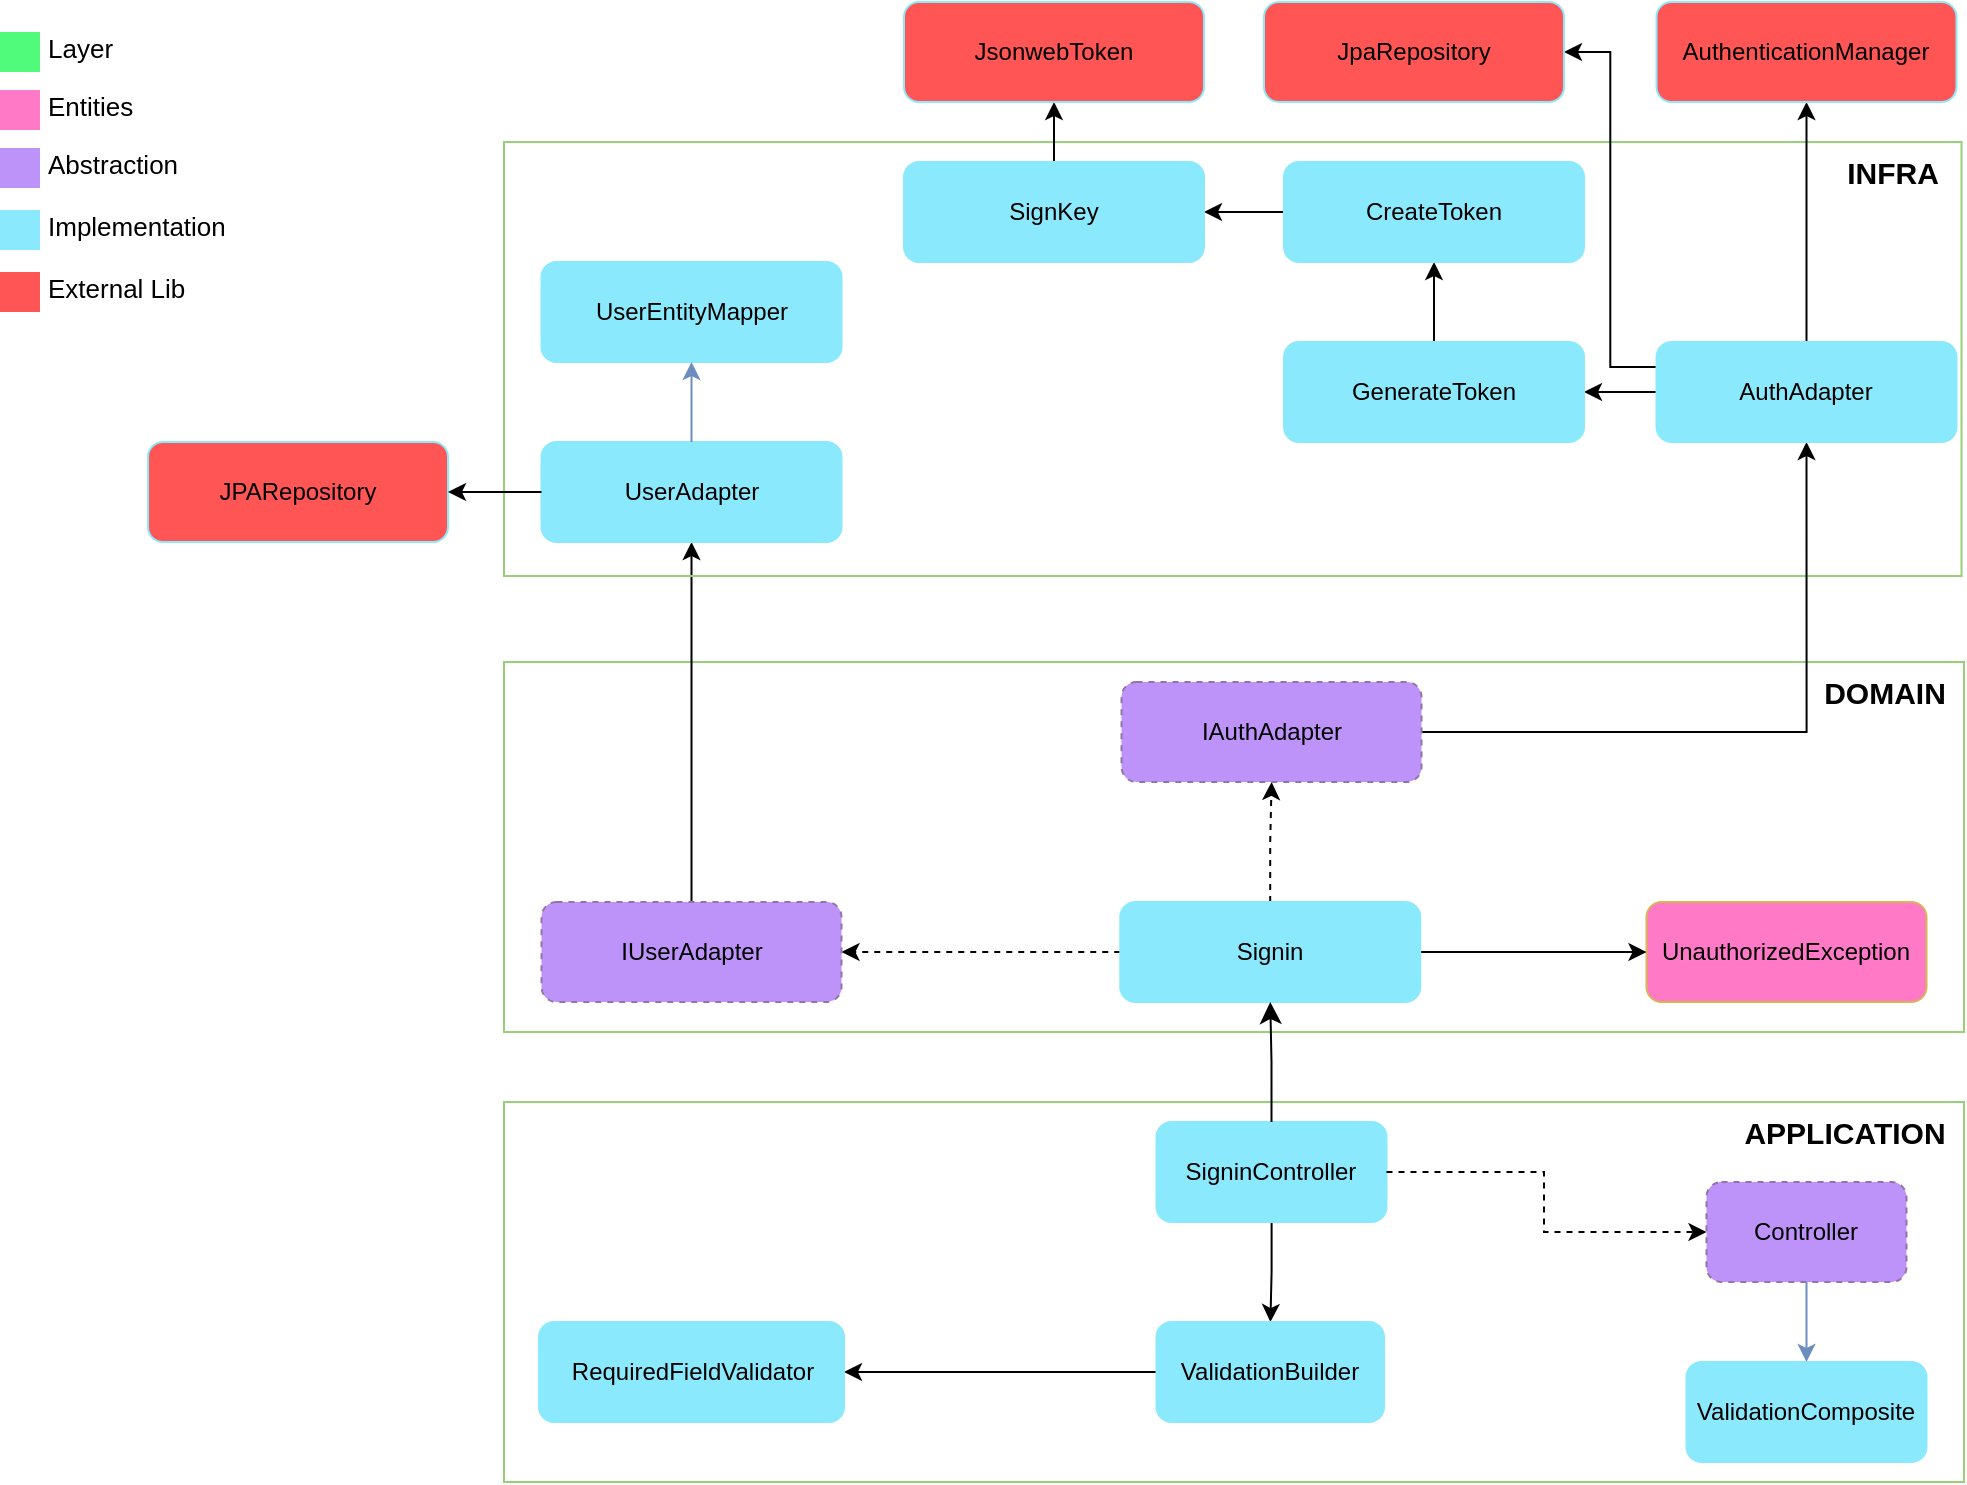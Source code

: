 <mxfile version="22.1.22" type="embed">
  <diagram id="EUNj880BrhCWBs-la3PF" name="Page-1">
    <mxGraphModel dx="1388" dy="461" grid="1" gridSize="10" guides="1" tooltips="1" connect="1" arrows="1" fold="1" page="1" pageScale="1" pageWidth="850" pageHeight="1100" math="0" shadow="0">
      <root>
        <mxCell id="0" />
        <mxCell id="1" parent="0" />
        <mxCell id="5" value="" style="rounded=0;whiteSpace=wrap;html=1;strokeColor=#97D077;fillColor=none;" parent="1" vertex="1">
          <mxGeometry x="120" y="780" width="730" height="190" as="geometry" />
        </mxCell>
        <mxCell id="8" value="Controller" style="rounded=1;whiteSpace=wrap;html=1;strokeColor=#9673a6;fillColor=#BD93F9;dashed=1;" parent="1" vertex="1">
          <mxGeometry x="721.25" y="820" width="100" height="50" as="geometry" />
        </mxCell>
        <mxCell id="9" value="ValidationComposite" style="rounded=1;whiteSpace=wrap;html=1;strokeColor=#8BE9FD;fillColor=#8BE9FD;" parent="1" vertex="1">
          <mxGeometry x="711.25" y="910" width="120" height="50" as="geometry" />
        </mxCell>
        <mxCell id="197" value="" style="edgeStyle=orthogonalEdgeStyle;rounded=0;orthogonalLoop=1;jettySize=auto;html=1;" parent="1" source="11" target="141" edge="1">
          <mxGeometry relative="1" as="geometry" />
        </mxCell>
        <mxCell id="11" value="SigninController" style="rounded=1;whiteSpace=wrap;html=1;strokeColor=#8BE9FD;fillColor=#8BE9FD;" parent="1" vertex="1">
          <mxGeometry x="446.25" y="790" width="115" height="50" as="geometry" />
        </mxCell>
        <mxCell id="57" value="&lt;span style=&quot;font-size: 15px;&quot;&gt;&lt;b&gt;APPLICATION&lt;br&gt;&lt;/b&gt;&lt;/span&gt;" style="text;html=1;align=center;verticalAlign=middle;resizable=0;points=[];autosize=1;strokeColor=none;fillColor=none;" parent="1" vertex="1">
          <mxGeometry x="730" y="780" width="120" height="30" as="geometry" />
        </mxCell>
        <mxCell id="58" value="" style="rounded=0;whiteSpace=wrap;html=1;strokeColor=#97D077;fillColor=none;" parent="1" vertex="1">
          <mxGeometry x="120" y="560" width="730" height="185" as="geometry" />
        </mxCell>
        <mxCell id="73" value="&lt;span style=&quot;font-size: 15px;&quot;&gt;&lt;b&gt;DOMAIN&lt;/b&gt;&lt;/span&gt;" style="text;html=1;align=center;verticalAlign=middle;resizable=0;points=[];autosize=1;strokeColor=none;fillColor=none;" parent="1" vertex="1">
          <mxGeometry x="770" y="560" width="80" height="30" as="geometry" />
        </mxCell>
        <mxCell id="79" value="UnauthorizedException" style="rounded=1;whiteSpace=wrap;html=1;strokeColor=#d6b656;fillColor=#FF79C6;" parent="1" vertex="1">
          <mxGeometry x="691.25" y="680" width="140" height="50" as="geometry" />
        </mxCell>
        <mxCell id="201" value="" style="edgeStyle=orthogonalEdgeStyle;rounded=0;orthogonalLoop=1;jettySize=auto;html=1;" edge="1" parent="1" source="81" target="79">
          <mxGeometry relative="1" as="geometry" />
        </mxCell>
        <mxCell id="202" value="" style="edgeStyle=orthogonalEdgeStyle;rounded=0;orthogonalLoop=1;jettySize=auto;html=1;dashed=1;" edge="1" parent="1" source="81" target="104">
          <mxGeometry relative="1" as="geometry" />
        </mxCell>
        <mxCell id="203" value="" style="edgeStyle=orthogonalEdgeStyle;rounded=0;orthogonalLoop=1;jettySize=auto;html=1;dashed=1;" edge="1" parent="1" source="81" target="178">
          <mxGeometry relative="1" as="geometry" />
        </mxCell>
        <mxCell id="81" value="Signin" style="rounded=1;whiteSpace=wrap;html=1;strokeColor=#8BE9FD;fillColor=#8BE9FD;" parent="1" vertex="1">
          <mxGeometry x="428.13" y="680" width="150" height="50" as="geometry" />
        </mxCell>
        <mxCell id="93" value="" style="rounded=0;whiteSpace=wrap;html=1;strokeColor=none;strokeWidth=3;fillColor=#FF79C6;fontSize=13;fontColor=#F8F8F2;align=right;" parent="1" vertex="1">
          <mxGeometry x="-132" y="274" width="20" height="20" as="geometry" />
        </mxCell>
        <mxCell id="94" value="&lt;font color=&quot;#000000&quot;&gt;Entities&lt;/font&gt;" style="text;html=1;resizable=0;points=[];autosize=1;align=left;verticalAlign=middle;spacingTop=-4;fontSize=13;fontColor=#F8F8F2;" parent="1" vertex="1">
          <mxGeometry x="-110" y="274" width="70" height="20" as="geometry" />
        </mxCell>
        <mxCell id="95" value="" style="rounded=0;whiteSpace=wrap;html=1;strokeColor=none;strokeWidth=3;fillColor=#BD93F9;fontSize=13;fontColor=#F8F8F2;align=right;" parent="1" vertex="1">
          <mxGeometry x="-132" y="303" width="20" height="20" as="geometry" />
        </mxCell>
        <mxCell id="96" value="&lt;font color=&quot;#000000&quot;&gt;Abstraction&lt;/font&gt;" style="text;html=1;resizable=0;points=[];autosize=1;align=left;verticalAlign=middle;spacingTop=-4;fontSize=13;fontColor=#F8F8F2;" parent="1" vertex="1">
          <mxGeometry x="-110" y="303" width="90" height="20" as="geometry" />
        </mxCell>
        <mxCell id="97" value="" style="rounded=0;whiteSpace=wrap;html=1;strokeColor=none;strokeWidth=3;fillColor=#8BE9FD;fontSize=13;fontColor=#F8F8F2;align=right;" parent="1" vertex="1">
          <mxGeometry x="-132" y="334" width="20" height="20" as="geometry" />
        </mxCell>
        <mxCell id="98" value="&lt;font color=&quot;#000000&quot;&gt;Implementation&lt;/font&gt;" style="text;html=1;resizable=0;points=[];autosize=1;align=left;verticalAlign=middle;spacingTop=-4;fontSize=13;fontColor=#F8F8F2;" parent="1" vertex="1">
          <mxGeometry x="-110" y="334" width="110" height="20" as="geometry" />
        </mxCell>
        <mxCell id="99" value="" style="rounded=0;whiteSpace=wrap;html=1;strokeColor=none;strokeWidth=3;fillColor=#50FA7B;fontSize=13;fontColor=#F8F8F2;align=right;" parent="1" vertex="1">
          <mxGeometry x="-132" y="245" width="20" height="20" as="geometry" />
        </mxCell>
        <mxCell id="100" value="&lt;font color=&quot;#000000&quot;&gt;Layer&lt;/font&gt;" style="text;html=1;resizable=0;points=[];autosize=1;align=left;verticalAlign=middle;spacingTop=-4;fontSize=13;fontColor=#F8F8F2;strokeColor=none;" parent="1" vertex="1">
          <mxGeometry x="-110" y="245" width="60" height="20" as="geometry" />
        </mxCell>
        <mxCell id="101" value="" style="rounded=0;whiteSpace=wrap;html=1;strokeColor=none;strokeWidth=3;fillColor=#FF5555;fontSize=13;fontColor=#F8F8F2;align=right;" parent="1" vertex="1">
          <mxGeometry x="-132" y="365" width="20" height="20" as="geometry" />
        </mxCell>
        <mxCell id="102" value="&lt;font color=&quot;#000000&quot;&gt;External Lib&lt;/font&gt;" style="text;html=1;resizable=0;points=[];autosize=1;align=left;verticalAlign=middle;spacingTop=-4;fontSize=13;fontColor=#F8F8F2;" parent="1" vertex="1">
          <mxGeometry x="-110" y="365" width="90" height="20" as="geometry" />
        </mxCell>
        <mxCell id="205" value="" style="edgeStyle=orthogonalEdgeStyle;rounded=0;orthogonalLoop=1;jettySize=auto;html=1;entryX=0.5;entryY=1;entryDx=0;entryDy=0;" edge="1" parent="1" source="104" target="113">
          <mxGeometry relative="1" as="geometry">
            <mxPoint x="213.75" y="600" as="targetPoint" />
          </mxGeometry>
        </mxCell>
        <mxCell id="104" value="IUserAdapter" style="rounded=1;whiteSpace=wrap;html=1;strokeColor=#9673a6;fillColor=#BD93F9;dashed=1;" parent="1" vertex="1">
          <mxGeometry x="138.75" y="680" width="150" height="50" as="geometry" />
        </mxCell>
        <mxCell id="109" value="" style="rounded=0;whiteSpace=wrap;html=1;strokeColor=#97D077;fillColor=none;" parent="1" vertex="1">
          <mxGeometry x="120" y="300" width="728.75" height="217" as="geometry" />
        </mxCell>
        <mxCell id="110" value="" style="edgeStyle=elbowEdgeStyle;elbow=vertical;endArrow=classic;html=1;curved=0;rounded=0;endSize=8;startSize=8;exitX=0.5;exitY=0;exitDx=0;exitDy=0;entryX=0.5;entryY=1;entryDx=0;entryDy=0;strokeColor=#000000;" parent="1" source="11" target="81" edge="1">
          <mxGeometry width="50" height="50" relative="1" as="geometry">
            <mxPoint x="610" y="530" as="sourcePoint" />
            <mxPoint x="660" y="480" as="targetPoint" />
          </mxGeometry>
        </mxCell>
        <mxCell id="113" value="UserAdapter" style="rounded=1;whiteSpace=wrap;html=1;strokeColor=#8BE9FD;fillColor=#8BE9FD;" parent="1" vertex="1">
          <mxGeometry x="138.75" y="450" width="150" height="50" as="geometry" />
        </mxCell>
        <mxCell id="115" value="&lt;b style=&quot;border-color: var(--border-color);&quot;&gt;&lt;font style=&quot;border-color: var(--border-color); font-size: 15px;&quot;&gt;INFRA&lt;br&gt;&lt;/font&gt;&lt;/b&gt;" style="text;html=1;align=center;verticalAlign=middle;resizable=0;points=[];autosize=1;strokeColor=none;fillColor=none;" parent="1" vertex="1">
          <mxGeometry x="778.75" y="300" width="70" height="30" as="geometry" />
        </mxCell>
        <mxCell id="116" value="UserEntityMapper" style="rounded=1;whiteSpace=wrap;html=1;strokeColor=#8BE9FD;fillColor=#8BE9FD;" parent="1" vertex="1">
          <mxGeometry x="138.75" y="360" width="150" height="50" as="geometry" />
        </mxCell>
        <mxCell id="126" value="" style="endArrow=classic;html=1;rounded=0;entryX=0.5;entryY=1;entryDx=0;entryDy=0;fillColor=#dae8fc;strokeColor=#6c8ebf;exitX=0.5;exitY=0;exitDx=0;exitDy=0;" parent="1" source="113" target="116" edge="1">
          <mxGeometry width="50" height="50" relative="1" as="geometry">
            <mxPoint x="622.49" y="350" as="sourcePoint" />
            <mxPoint x="622.49" y="250" as="targetPoint" />
          </mxGeometry>
        </mxCell>
        <mxCell id="200" value="" style="edgeStyle=orthogonalEdgeStyle;rounded=0;orthogonalLoop=1;jettySize=auto;html=1;entryX=1;entryY=0.5;entryDx=0;entryDy=0;" edge="1" parent="1" source="141" target="142">
          <mxGeometry relative="1" as="geometry">
            <mxPoint x="366.25" y="915" as="targetPoint" />
          </mxGeometry>
        </mxCell>
        <mxCell id="141" value="ValidationBuilder" style="rounded=1;whiteSpace=wrap;html=1;strokeColor=#8BE9FD;fillColor=#8BE9FD;" parent="1" vertex="1">
          <mxGeometry x="446.25" y="890" width="113.75" height="50" as="geometry" />
        </mxCell>
        <mxCell id="142" value="RequiredFieldValidator" style="rounded=1;whiteSpace=wrap;html=1;strokeColor=#8BE9FD;fillColor=#8BE9FD;" parent="1" vertex="1">
          <mxGeometry x="137.5" y="890" width="152.5" height="50" as="geometry" />
        </mxCell>
        <mxCell id="160" value="" style="endArrow=classic;html=1;rounded=0;exitX=1;exitY=0.5;exitDx=0;exitDy=0;entryX=0;entryY=0.5;entryDx=0;entryDy=0;dashed=1;fillColor=#dae8fc;strokeColor=#000000;" parent="1" source="11" target="8" edge="1">
          <mxGeometry width="50" height="50" relative="1" as="geometry">
            <mxPoint x="760" y="880" as="sourcePoint" />
            <mxPoint x="810" y="830" as="targetPoint" />
            <Array as="points">
              <mxPoint x="640" y="815" />
              <mxPoint x="640" y="845" />
            </Array>
          </mxGeometry>
        </mxCell>
        <mxCell id="161" value="" style="endArrow=classic;html=1;rounded=0;exitX=0.5;exitY=1;exitDx=0;exitDy=0;entryX=0.5;entryY=0;entryDx=0;entryDy=0;fillColor=#dae8fc;strokeColor=#6c8ebf;" parent="1" source="8" target="9" edge="1">
          <mxGeometry width="50" height="50" relative="1" as="geometry">
            <mxPoint x="640" y="880" as="sourcePoint" />
            <mxPoint x="690" y="830" as="targetPoint" />
          </mxGeometry>
        </mxCell>
        <mxCell id="170" value="JPARepository" style="rounded=1;whiteSpace=wrap;html=1;strokeColor=#8BE9FD;fillColor=#FF5555;" parent="1" vertex="1">
          <mxGeometry x="-58" y="450" width="150" height="50" as="geometry" />
        </mxCell>
        <mxCell id="171" value="" style="endArrow=classic;html=1;rounded=0;entryX=1;entryY=0.5;entryDx=0;entryDy=0;exitX=0;exitY=0.5;exitDx=0;exitDy=0;fillColor=#dae8fc;strokeColor=#000000;" parent="1" source="113" target="170" edge="1">
          <mxGeometry width="50" height="50" relative="1" as="geometry">
            <mxPoint x="540" y="480" as="sourcePoint" />
            <mxPoint x="590" y="430" as="targetPoint" />
          </mxGeometry>
        </mxCell>
        <mxCell id="207" value="" style="edgeStyle=orthogonalEdgeStyle;rounded=0;orthogonalLoop=1;jettySize=auto;html=1;entryX=0.5;entryY=1;entryDx=0;entryDy=0;" edge="1" parent="1" source="178" target="183">
          <mxGeometry relative="1" as="geometry">
            <mxPoint x="658.75" y="595" as="targetPoint" />
          </mxGeometry>
        </mxCell>
        <mxCell id="178" value="IAuthAdapter" style="rounded=1;whiteSpace=wrap;html=1;strokeColor=#9673a6;fillColor=#BD93F9;dashed=1;" parent="1" vertex="1">
          <mxGeometry x="428.75" y="570" width="150" height="50" as="geometry" />
        </mxCell>
        <mxCell id="213" value="" style="edgeStyle=orthogonalEdgeStyle;rounded=0;orthogonalLoop=1;jettySize=auto;html=1;entryX=1;entryY=0.5;entryDx=0;entryDy=0;exitX=0;exitY=0.25;exitDx=0;exitDy=0;" edge="1" parent="1" source="183" target="215">
          <mxGeometry relative="1" as="geometry" />
        </mxCell>
        <mxCell id="214" value="" style="edgeStyle=orthogonalEdgeStyle;rounded=0;orthogonalLoop=1;jettySize=auto;html=1;" edge="1" parent="1" source="183" target="190">
          <mxGeometry relative="1" as="geometry" />
        </mxCell>
        <mxCell id="216" value="" style="edgeStyle=orthogonalEdgeStyle;rounded=0;orthogonalLoop=1;jettySize=auto;html=1;" edge="1" parent="1" source="183" target="188">
          <mxGeometry relative="1" as="geometry" />
        </mxCell>
        <mxCell id="183" value="AuthAdapter" style="rounded=1;whiteSpace=wrap;html=1;strokeColor=#8BE9FD;fillColor=#8BE9FD;" parent="1" vertex="1">
          <mxGeometry x="696.25" y="400" width="150" height="50" as="geometry" />
        </mxCell>
        <mxCell id="194" value="" style="edgeStyle=orthogonalEdgeStyle;rounded=0;orthogonalLoop=1;jettySize=auto;html=1;" parent="1" source="188" target="191" edge="1">
          <mxGeometry relative="1" as="geometry" />
        </mxCell>
        <mxCell id="188" value="GenerateToken" style="rounded=1;whiteSpace=wrap;html=1;strokeColor=#8BE9FD;fillColor=#8BE9FD;" parent="1" vertex="1">
          <mxGeometry x="510" y="400" width="150" height="50" as="geometry" />
        </mxCell>
        <mxCell id="190" value="AuthenticationManager" style="rounded=1;whiteSpace=wrap;html=1;strokeColor=#8BE9FD;fillColor=#FF5555;" parent="1" vertex="1">
          <mxGeometry x="696.25" y="230" width="150" height="50" as="geometry" />
        </mxCell>
        <mxCell id="208" value="" style="edgeStyle=orthogonalEdgeStyle;rounded=0;orthogonalLoop=1;jettySize=auto;html=1;" edge="1" parent="1" source="191" target="192">
          <mxGeometry relative="1" as="geometry" />
        </mxCell>
        <mxCell id="191" value="CreateToken" style="rounded=1;whiteSpace=wrap;html=1;strokeColor=#8BE9FD;fillColor=#8BE9FD;" parent="1" vertex="1">
          <mxGeometry x="510" y="310" width="150" height="50" as="geometry" />
        </mxCell>
        <mxCell id="212" value="" style="edgeStyle=orthogonalEdgeStyle;rounded=0;orthogonalLoop=1;jettySize=auto;html=1;" edge="1" parent="1" source="192" target="195">
          <mxGeometry relative="1" as="geometry" />
        </mxCell>
        <mxCell id="192" value="SignKey" style="rounded=1;whiteSpace=wrap;html=1;strokeColor=#8BE9FD;fillColor=#8BE9FD;" parent="1" vertex="1">
          <mxGeometry x="320" y="310" width="150" height="50" as="geometry" />
        </mxCell>
        <mxCell id="195" value="JsonwebToken" style="rounded=1;whiteSpace=wrap;html=1;strokeColor=#8BE9FD;fillColor=#FF5555;" parent="1" vertex="1">
          <mxGeometry x="320" y="230" width="150" height="50" as="geometry" />
        </mxCell>
        <mxCell id="215" value="JpaRepository" style="rounded=1;whiteSpace=wrap;html=1;strokeColor=#8BE9FD;fillColor=#FF5555;" vertex="1" parent="1">
          <mxGeometry x="500" y="230" width="150" height="50" as="geometry" />
        </mxCell>
      </root>
    </mxGraphModel>
  </diagram>
</mxfile>
